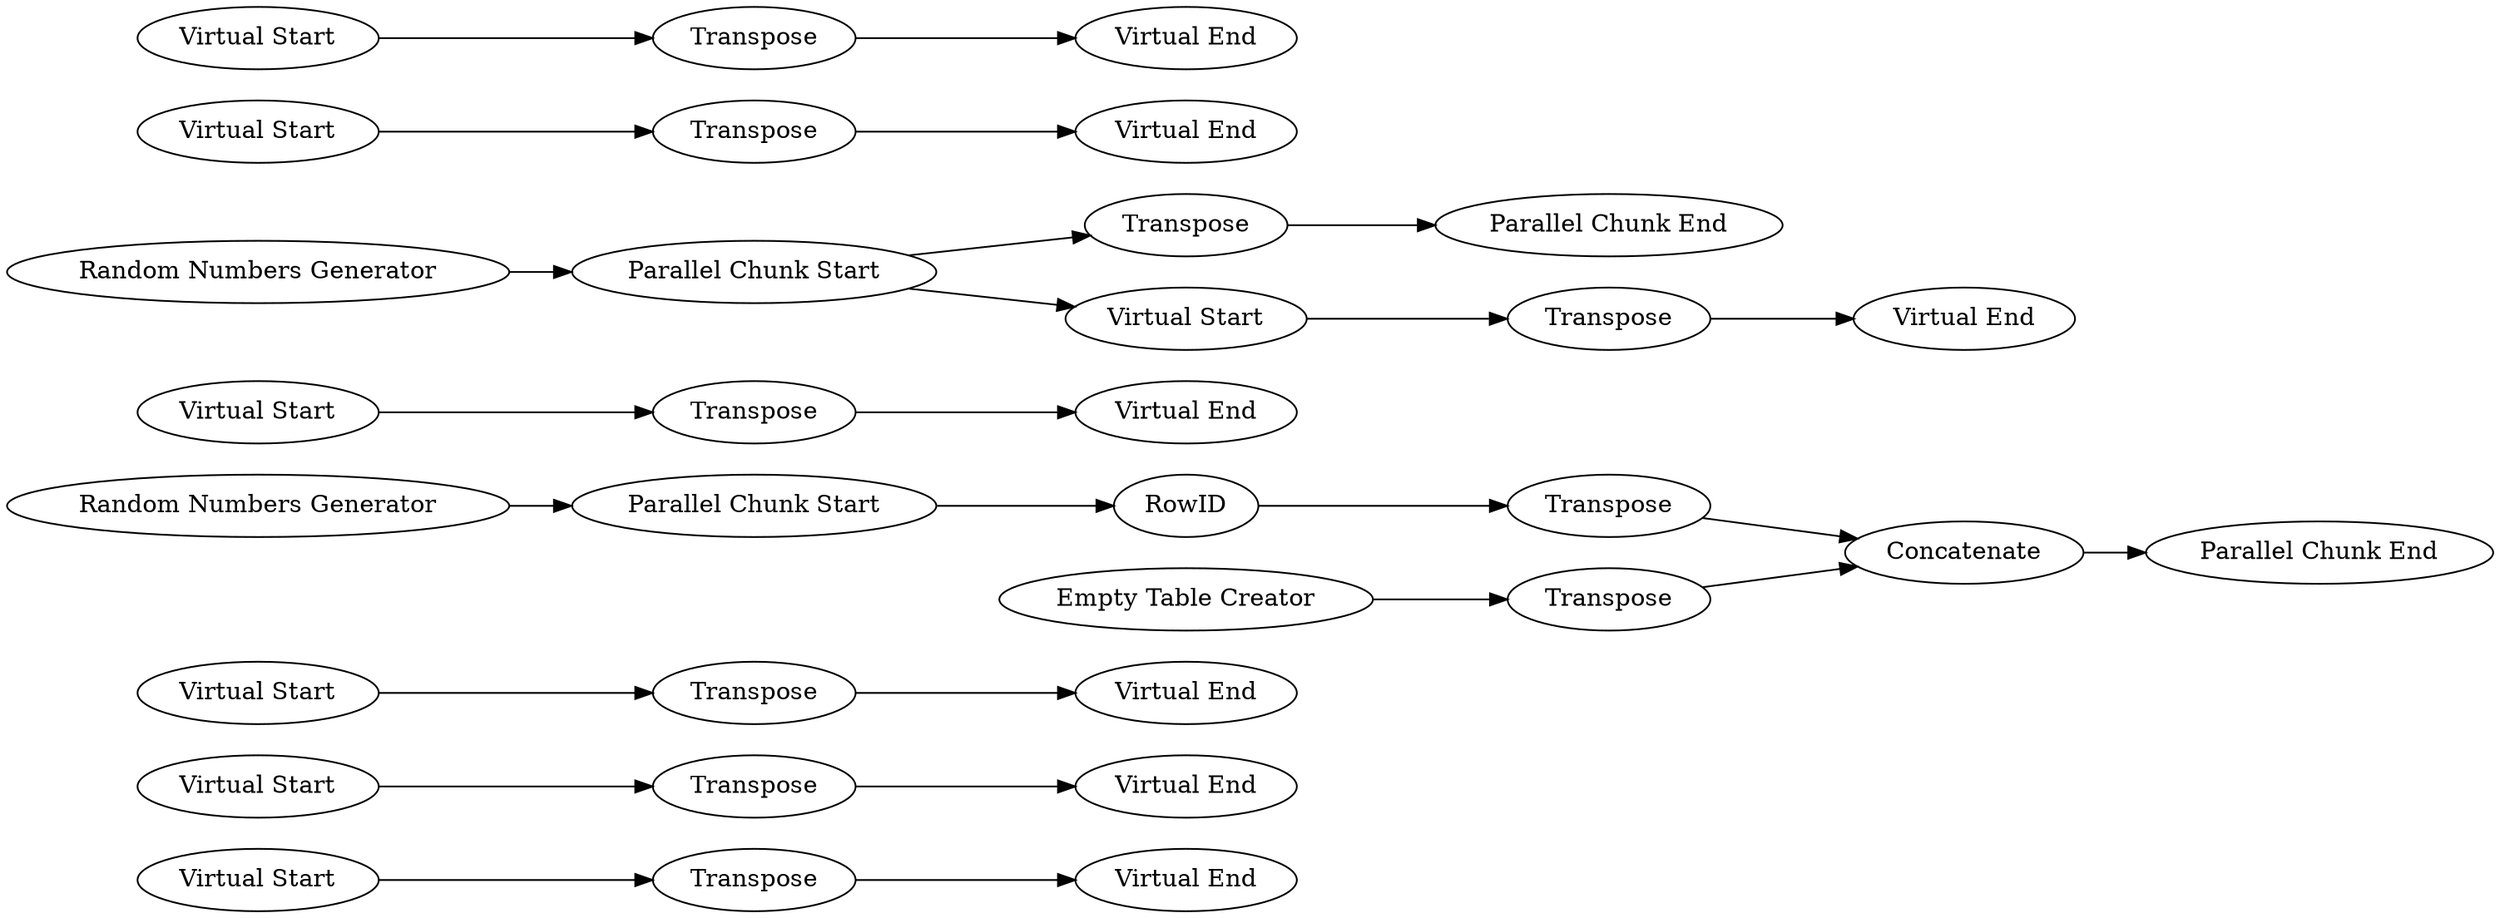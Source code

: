 digraph {
	"6763552486956492074_8" [label=Transpose]
	"6763552486956492074_18" [label="Virtual Start"]
	"6763552486956492074_10" [label="Virtual End"]
	"-1586805703227950210_15" [label=Concatenate]
	"6763552486956492074_13" [label="Virtual End"]
	"6763552486956492074_14" [label=Transpose]
	"6763552486956492074_19" [label="Virtual End"]
	"-1586805703227950210_1" [label="Random Numbers Generator"]
	"6763552486956492074_5" [label=Transpose]
	"-1586805703227950210_3" [label="Parallel Chunk End"]
	"-1586805703227950210_6" [label=Transpose]
	"-1586805703227950210_5" [label=Transpose]
	"6763552486956492074_9" [label="Virtual Start"]
	"6763552486956492074_16" [label="Virtual End"]
	"6763552486956492074_7" [label="Virtual End"]
	"6763552486956492074_17" [label=Transpose]
	"6763552486956492074_22" [label="Virtual End"]
	"6763552486956492074_23" [label=Transpose]
	"-1586805703227950210_2" [label="Parallel Chunk Start"]
	"-1586805703227950210_9" [label="Parallel Chunk End"]
	"6763552486956492074_11" [label=Transpose]
	"6763552486956492074_20" [label=Transpose]
	"-1586805703227950210_7" [label="Random Numbers Generator"]
	"6763552486956492074_6" [label="Virtual Start"]
	"6763552486956492074_21" [label="Virtual Start"]
	"-1586805703227950210_14" [label=Transpose]
	"6763552486956492074_12" [label="Virtual Start"]
	"-1586805703227950210_13" [label=RowID]
	"6763552486956492074_1" [label="Virtual Start"]
	"-1586805703227950210_11" [label="Empty Table Creator"]
	"6763552486956492074_15" [label="Virtual Start"]
	"-1586805703227950210_8" [label="Parallel Chunk Start"]
	"6763552486956492074_2" [label="Virtual End"]
	"6763552486956492074_18" -> "6763552486956492074_20"
	"6763552486956492074_8" -> "6763552486956492074_7"
	"-1586805703227950210_15" -> "-1586805703227950210_9"
	"6763552486956492074_15" -> "6763552486956492074_17"
	"-1586805703227950210_13" -> "-1586805703227950210_6"
	"6763552486956492074_5" -> "6763552486956492074_2"
	"6763552486956492074_21" -> "6763552486956492074_23"
	"6763552486956492074_23" -> "6763552486956492074_22"
	"-1586805703227950210_2" -> "-1586805703227950210_5"
	"-1586805703227950210_1" -> "-1586805703227950210_2"
	"-1586805703227950210_6" -> "-1586805703227950210_15"
	"6763552486956492074_14" -> "6763552486956492074_13"
	"-1586805703227950210_8" -> "-1586805703227950210_13"
	"6763552486956492074_6" -> "6763552486956492074_8"
	"6763552486956492074_11" -> "6763552486956492074_10"
	"-1586805703227950210_5" -> "-1586805703227950210_3"
	"6763552486956492074_12" -> "6763552486956492074_14"
	"-1586805703227950210_11" -> "-1586805703227950210_14"
	"6763552486956492074_17" -> "6763552486956492074_16"
	"-1586805703227950210_7" -> "-1586805703227950210_8"
	"6763552486956492074_1" -> "6763552486956492074_5"
	"-1586805703227950210_14" -> "-1586805703227950210_15"
	"6763552486956492074_9" -> "6763552486956492074_11"
	"6763552486956492074_20" -> "6763552486956492074_19"
	"-1586805703227950210_2" -> "6763552486956492074_21"
	rankdir=LR
}

